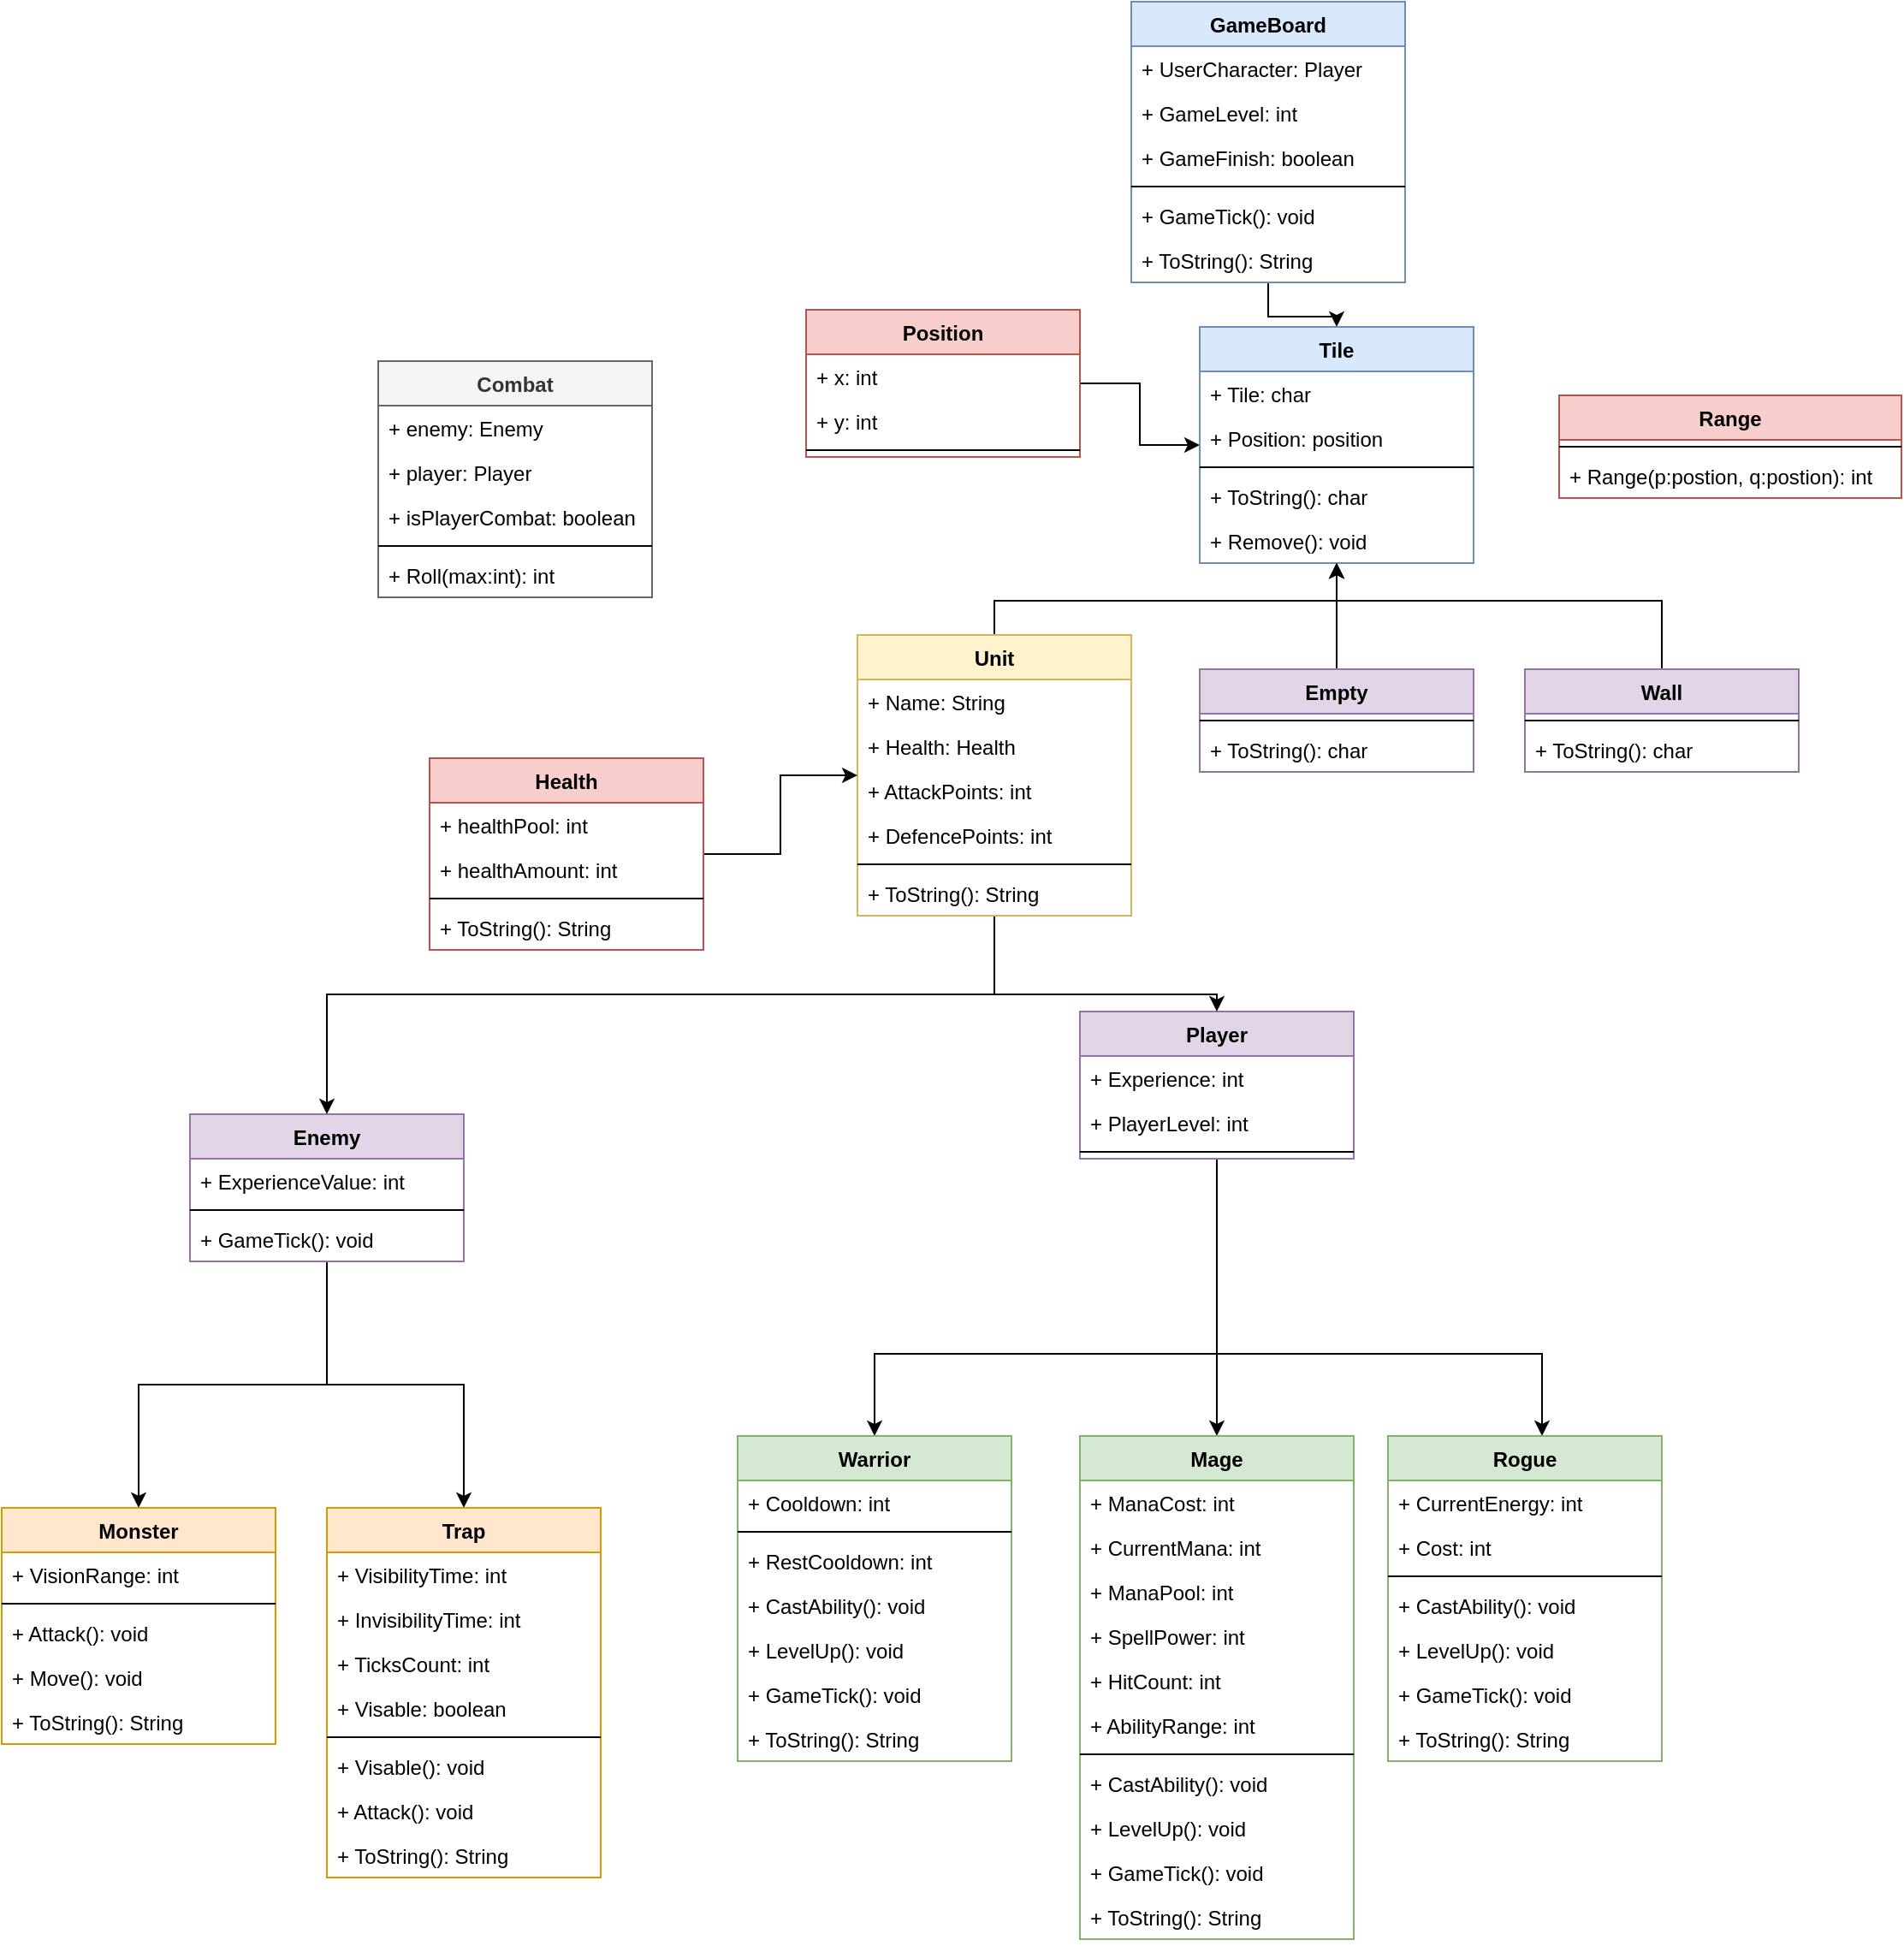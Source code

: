 <mxfile version="18.0.1" type="device"><diagram id="9nGY6fronDUf8QAVAcbH" name="Page-1"><mxGraphModel dx="2324" dy="577" grid="1" gridSize="10" guides="1" tooltips="1" connect="1" arrows="1" fold="1" page="1" pageScale="1" pageWidth="1100" pageHeight="850" math="0" shadow="0"><root><mxCell id="0"/><mxCell id="1" parent="0"/><mxCell id="QDcjO7SD2xCtBmT0RxN--4" style="edgeStyle=orthogonalEdgeStyle;rounded=0;orthogonalLoop=1;jettySize=auto;html=1;" edge="1" parent="1" source="7ROQ6lNyDZVOI2xW--Yw-1" target="7ROQ6lNyDZVOI2xW--Yw-34"><mxGeometry relative="1" as="geometry"/></mxCell><mxCell id="7ROQ6lNyDZVOI2xW--Yw-1" value="GameBoard" style="swimlane;fontStyle=1;align=center;verticalAlign=top;childLayout=stackLayout;horizontal=1;startSize=26;horizontalStack=0;resizeParent=1;resizeParentMax=0;resizeLast=0;collapsible=1;marginBottom=0;fillColor=#dae8fc;strokeColor=#6c8ebf;" parent="1" vertex="1"><mxGeometry x="440" y="10" width="160" height="164" as="geometry"/></mxCell><mxCell id="7ROQ6lNyDZVOI2xW--Yw-2" value="+ UserCharacter: Player" style="text;strokeColor=none;fillColor=none;align=left;verticalAlign=top;spacingLeft=4;spacingRight=4;overflow=hidden;rotatable=0;points=[[0,0.5],[1,0.5]];portConstraint=eastwest;" parent="7ROQ6lNyDZVOI2xW--Yw-1" vertex="1"><mxGeometry y="26" width="160" height="26" as="geometry"/></mxCell><mxCell id="7ROQ6lNyDZVOI2xW--Yw-73" value="+ GameLevel: int" style="text;strokeColor=none;fillColor=none;align=left;verticalAlign=top;spacingLeft=4;spacingRight=4;overflow=hidden;rotatable=0;points=[[0,0.5],[1,0.5]];portConstraint=eastwest;" parent="7ROQ6lNyDZVOI2xW--Yw-1" vertex="1"><mxGeometry y="52" width="160" height="26" as="geometry"/></mxCell><mxCell id="QDcjO7SD2xCtBmT0RxN--5" value="+ GameFinish: boolean" style="text;strokeColor=none;fillColor=none;align=left;verticalAlign=top;spacingLeft=4;spacingRight=4;overflow=hidden;rotatable=0;points=[[0,0.5],[1,0.5]];portConstraint=eastwest;" vertex="1" parent="7ROQ6lNyDZVOI2xW--Yw-1"><mxGeometry y="78" width="160" height="26" as="geometry"/></mxCell><mxCell id="7ROQ6lNyDZVOI2xW--Yw-3" value="" style="line;strokeWidth=1;fillColor=none;align=left;verticalAlign=middle;spacingTop=-1;spacingLeft=3;spacingRight=3;rotatable=0;labelPosition=right;points=[];portConstraint=eastwest;" parent="7ROQ6lNyDZVOI2xW--Yw-1" vertex="1"><mxGeometry y="104" width="160" height="8" as="geometry"/></mxCell><mxCell id="7ROQ6lNyDZVOI2xW--Yw-4" value="+ GameTick(): void" style="text;strokeColor=none;fillColor=none;align=left;verticalAlign=top;spacingLeft=4;spacingRight=4;overflow=hidden;rotatable=0;points=[[0,0.5],[1,0.5]];portConstraint=eastwest;" parent="7ROQ6lNyDZVOI2xW--Yw-1" vertex="1"><mxGeometry y="112" width="160" height="26" as="geometry"/></mxCell><mxCell id="QDcjO7SD2xCtBmT0RxN--6" value="+ ToString(): String" style="text;strokeColor=none;fillColor=none;align=left;verticalAlign=top;spacingLeft=4;spacingRight=4;overflow=hidden;rotatable=0;points=[[0,0.5],[1,0.5]];portConstraint=eastwest;" vertex="1" parent="7ROQ6lNyDZVOI2xW--Yw-1"><mxGeometry y="138" width="160" height="26" as="geometry"/></mxCell><mxCell id="7ROQ6lNyDZVOI2xW--Yw-101" style="edgeStyle=orthogonalEdgeStyle;rounded=0;orthogonalLoop=1;jettySize=auto;html=1;" parent="1" source="7ROQ6lNyDZVOI2xW--Yw-5" target="7ROQ6lNyDZVOI2xW--Yw-79" edge="1"><mxGeometry relative="1" as="geometry"><Array as="points"><mxPoint x="490" y="800"/><mxPoint x="290" y="800"/></Array></mxGeometry></mxCell><mxCell id="7ROQ6lNyDZVOI2xW--Yw-102" style="edgeStyle=orthogonalEdgeStyle;rounded=0;orthogonalLoop=1;jettySize=auto;html=1;" parent="1" source="7ROQ6lNyDZVOI2xW--Yw-5" target="7ROQ6lNyDZVOI2xW--Yw-87" edge="1"><mxGeometry relative="1" as="geometry"/></mxCell><mxCell id="7ROQ6lNyDZVOI2xW--Yw-103" style="edgeStyle=orthogonalEdgeStyle;rounded=0;orthogonalLoop=1;jettySize=auto;html=1;" parent="1" source="7ROQ6lNyDZVOI2xW--Yw-5" target="7ROQ6lNyDZVOI2xW--Yw-91" edge="1"><mxGeometry relative="1" as="geometry"><Array as="points"><mxPoint x="490" y="800"/><mxPoint x="680" y="800"/></Array></mxGeometry></mxCell><mxCell id="7ROQ6lNyDZVOI2xW--Yw-5" value="Player" style="swimlane;fontStyle=1;align=center;verticalAlign=top;childLayout=stackLayout;horizontal=1;startSize=26;horizontalStack=0;resizeParent=1;resizeParentMax=0;resizeLast=0;collapsible=1;marginBottom=0;fillColor=#e1d5e7;strokeColor=#9673a6;" parent="1" vertex="1"><mxGeometry x="410" y="600" width="160" height="86" as="geometry"/></mxCell><mxCell id="7ROQ6lNyDZVOI2xW--Yw-6" value="+ Experience: int" style="text;strokeColor=none;fillColor=none;align=left;verticalAlign=top;spacingLeft=4;spacingRight=4;overflow=hidden;rotatable=0;points=[[0,0.5],[1,0.5]];portConstraint=eastwest;" parent="7ROQ6lNyDZVOI2xW--Yw-5" vertex="1"><mxGeometry y="26" width="160" height="26" as="geometry"/></mxCell><mxCell id="7ROQ6lNyDZVOI2xW--Yw-72" value="+ PlayerLevel: int" style="text;strokeColor=none;fillColor=none;align=left;verticalAlign=top;spacingLeft=4;spacingRight=4;overflow=hidden;rotatable=0;points=[[0,0.5],[1,0.5]];portConstraint=eastwest;" parent="7ROQ6lNyDZVOI2xW--Yw-5" vertex="1"><mxGeometry y="52" width="160" height="26" as="geometry"/></mxCell><mxCell id="7ROQ6lNyDZVOI2xW--Yw-7" value="" style="line;strokeWidth=1;fillColor=none;align=left;verticalAlign=middle;spacingTop=-1;spacingLeft=3;spacingRight=3;rotatable=0;labelPosition=right;points=[];portConstraint=eastwest;" parent="7ROQ6lNyDZVOI2xW--Yw-5" vertex="1"><mxGeometry y="78" width="160" height="8" as="geometry"/></mxCell><mxCell id="7ROQ6lNyDZVOI2xW--Yw-117" style="edgeStyle=orthogonalEdgeStyle;rounded=0;orthogonalLoop=1;jettySize=auto;html=1;" parent="1" source="7ROQ6lNyDZVOI2xW--Yw-9" target="7ROQ6lNyDZVOI2xW--Yw-104" edge="1"><mxGeometry relative="1" as="geometry"/></mxCell><mxCell id="7ROQ6lNyDZVOI2xW--Yw-120" style="edgeStyle=orthogonalEdgeStyle;rounded=0;orthogonalLoop=1;jettySize=auto;html=1;" parent="1" source="7ROQ6lNyDZVOI2xW--Yw-9" target="7ROQ6lNyDZVOI2xW--Yw-109" edge="1"><mxGeometry relative="1" as="geometry"/></mxCell><mxCell id="7ROQ6lNyDZVOI2xW--Yw-9" value="Enemy" style="swimlane;fontStyle=1;align=center;verticalAlign=top;childLayout=stackLayout;horizontal=1;startSize=26;horizontalStack=0;resizeParent=1;resizeParentMax=0;resizeLast=0;collapsible=1;marginBottom=0;fillColor=#e1d5e7;strokeColor=#9673a6;" parent="1" vertex="1"><mxGeometry x="-110" y="660" width="160" height="86" as="geometry"/></mxCell><mxCell id="7ROQ6lNyDZVOI2xW--Yw-10" value="+ ExperienceValue: int" style="text;strokeColor=none;fillColor=none;align=left;verticalAlign=top;spacingLeft=4;spacingRight=4;overflow=hidden;rotatable=0;points=[[0,0.5],[1,0.5]];portConstraint=eastwest;" parent="7ROQ6lNyDZVOI2xW--Yw-9" vertex="1"><mxGeometry y="26" width="160" height="26" as="geometry"/></mxCell><mxCell id="7ROQ6lNyDZVOI2xW--Yw-11" value="" style="line;strokeWidth=1;fillColor=none;align=left;verticalAlign=middle;spacingTop=-1;spacingLeft=3;spacingRight=3;rotatable=0;labelPosition=right;points=[];portConstraint=eastwest;" parent="7ROQ6lNyDZVOI2xW--Yw-9" vertex="1"><mxGeometry y="52" width="160" height="8" as="geometry"/></mxCell><mxCell id="7ROQ6lNyDZVOI2xW--Yw-139" value="+ GameTick(): void" style="text;strokeColor=none;fillColor=none;align=left;verticalAlign=top;spacingLeft=4;spacingRight=4;overflow=hidden;rotatable=0;points=[[0,0.5],[1,0.5]];portConstraint=eastwest;" parent="7ROQ6lNyDZVOI2xW--Yw-9" vertex="1"><mxGeometry y="60" width="160" height="26" as="geometry"/></mxCell><mxCell id="7ROQ6lNyDZVOI2xW--Yw-69" style="edgeStyle=orthogonalEdgeStyle;rounded=0;orthogonalLoop=1;jettySize=auto;html=1;" parent="1" source="7ROQ6lNyDZVOI2xW--Yw-13" target="7ROQ6lNyDZVOI2xW--Yw-9" edge="1"><mxGeometry relative="1" as="geometry"><Array as="points"><mxPoint x="360" y="590"/><mxPoint x="-30" y="590"/></Array></mxGeometry></mxCell><mxCell id="7ROQ6lNyDZVOI2xW--Yw-70" style="edgeStyle=orthogonalEdgeStyle;rounded=0;orthogonalLoop=1;jettySize=auto;html=1;" parent="1" source="7ROQ6lNyDZVOI2xW--Yw-13" target="7ROQ6lNyDZVOI2xW--Yw-5" edge="1"><mxGeometry relative="1" as="geometry"><Array as="points"><mxPoint x="360" y="590"/><mxPoint x="490" y="590"/></Array></mxGeometry></mxCell><mxCell id="7ROQ6lNyDZVOI2xW--Yw-75" style="edgeStyle=orthogonalEdgeStyle;rounded=0;orthogonalLoop=1;jettySize=auto;html=1;" parent="1" source="7ROQ6lNyDZVOI2xW--Yw-13" target="7ROQ6lNyDZVOI2xW--Yw-34" edge="1"><mxGeometry relative="1" as="geometry"><Array as="points"><mxPoint x="360" y="360"/><mxPoint x="560" y="360"/></Array></mxGeometry></mxCell><mxCell id="7ROQ6lNyDZVOI2xW--Yw-13" value="Unit" style="swimlane;fontStyle=1;align=center;verticalAlign=top;childLayout=stackLayout;horizontal=1;startSize=26;horizontalStack=0;resizeParent=1;resizeParentMax=0;resizeLast=0;collapsible=1;marginBottom=0;fillColor=#fff2cc;strokeColor=#d6b656;" parent="1" vertex="1"><mxGeometry x="280" y="380" width="160" height="164" as="geometry"/></mxCell><mxCell id="7ROQ6lNyDZVOI2xW--Yw-14" value="+ Name: String" style="text;strokeColor=none;fillColor=none;align=left;verticalAlign=top;spacingLeft=4;spacingRight=4;overflow=hidden;rotatable=0;points=[[0,0.5],[1,0.5]];portConstraint=eastwest;" parent="7ROQ6lNyDZVOI2xW--Yw-13" vertex="1"><mxGeometry y="26" width="160" height="26" as="geometry"/></mxCell><mxCell id="7ROQ6lNyDZVOI2xW--Yw-56" value="+ Health: Health" style="text;strokeColor=none;fillColor=none;align=left;verticalAlign=top;spacingLeft=4;spacingRight=4;overflow=hidden;rotatable=0;points=[[0,0.5],[1,0.5]];portConstraint=eastwest;" parent="7ROQ6lNyDZVOI2xW--Yw-13" vertex="1"><mxGeometry y="52" width="160" height="26" as="geometry"/></mxCell><mxCell id="7ROQ6lNyDZVOI2xW--Yw-67" value="+ AttackPoints: int" style="text;strokeColor=none;fillColor=none;align=left;verticalAlign=top;spacingLeft=4;spacingRight=4;overflow=hidden;rotatable=0;points=[[0,0.5],[1,0.5]];portConstraint=eastwest;" parent="7ROQ6lNyDZVOI2xW--Yw-13" vertex="1"><mxGeometry y="78" width="160" height="26" as="geometry"/></mxCell><mxCell id="7ROQ6lNyDZVOI2xW--Yw-68" value="+ DefencePoints: int" style="text;strokeColor=none;fillColor=none;align=left;verticalAlign=top;spacingLeft=4;spacingRight=4;overflow=hidden;rotatable=0;points=[[0,0.5],[1,0.5]];portConstraint=eastwest;" parent="7ROQ6lNyDZVOI2xW--Yw-13" vertex="1"><mxGeometry y="104" width="160" height="26" as="geometry"/></mxCell><mxCell id="7ROQ6lNyDZVOI2xW--Yw-15" value="" style="line;strokeWidth=1;fillColor=none;align=left;verticalAlign=middle;spacingTop=-1;spacingLeft=3;spacingRight=3;rotatable=0;labelPosition=right;points=[];portConstraint=eastwest;" parent="7ROQ6lNyDZVOI2xW--Yw-13" vertex="1"><mxGeometry y="130" width="160" height="8" as="geometry"/></mxCell><mxCell id="7ROQ6lNyDZVOI2xW--Yw-153" value="+ ToString(): String" style="text;strokeColor=none;fillColor=none;align=left;verticalAlign=top;spacingLeft=4;spacingRight=4;overflow=hidden;rotatable=0;points=[[0,0.5],[1,0.5]];portConstraint=eastwest;" parent="7ROQ6lNyDZVOI2xW--Yw-13" vertex="1"><mxGeometry y="138" width="160" height="26" as="geometry"/></mxCell><mxCell id="7ROQ6lNyDZVOI2xW--Yw-23" value="Combat" style="swimlane;fontStyle=1;align=center;verticalAlign=top;childLayout=stackLayout;horizontal=1;startSize=26;horizontalStack=0;resizeParent=1;resizeParentMax=0;resizeLast=0;collapsible=1;marginBottom=0;fillColor=#f5f5f5;strokeColor=#666666;fontColor=#333333;" parent="1" vertex="1"><mxGeometry y="220" width="160" height="138" as="geometry"/></mxCell><mxCell id="7ROQ6lNyDZVOI2xW--Yw-24" value="+ enemy: Enemy" style="text;strokeColor=none;fillColor=none;align=left;verticalAlign=top;spacingLeft=4;spacingRight=4;overflow=hidden;rotatable=0;points=[[0,0.5],[1,0.5]];portConstraint=eastwest;" parent="7ROQ6lNyDZVOI2xW--Yw-23" vertex="1"><mxGeometry y="26" width="160" height="26" as="geometry"/></mxCell><mxCell id="QDcjO7SD2xCtBmT0RxN--1" value="+ player: Player" style="text;strokeColor=none;fillColor=none;align=left;verticalAlign=top;spacingLeft=4;spacingRight=4;overflow=hidden;rotatable=0;points=[[0,0.5],[1,0.5]];portConstraint=eastwest;" vertex="1" parent="7ROQ6lNyDZVOI2xW--Yw-23"><mxGeometry y="52" width="160" height="26" as="geometry"/></mxCell><mxCell id="QDcjO7SD2xCtBmT0RxN--3" value="+ isPlayerCombat: boolean" style="text;strokeColor=none;fillColor=none;align=left;verticalAlign=top;spacingLeft=4;spacingRight=4;overflow=hidden;rotatable=0;points=[[0,0.5],[1,0.5]];portConstraint=eastwest;" vertex="1" parent="7ROQ6lNyDZVOI2xW--Yw-23"><mxGeometry y="78" width="160" height="26" as="geometry"/></mxCell><mxCell id="7ROQ6lNyDZVOI2xW--Yw-25" value="" style="line;strokeWidth=1;fillColor=none;align=left;verticalAlign=middle;spacingTop=-1;spacingLeft=3;spacingRight=3;rotatable=0;labelPosition=right;points=[];portConstraint=eastwest;" parent="7ROQ6lNyDZVOI2xW--Yw-23" vertex="1"><mxGeometry y="104" width="160" height="8" as="geometry"/></mxCell><mxCell id="7ROQ6lNyDZVOI2xW--Yw-26" value="+ Roll(max:int): int" style="text;strokeColor=none;fillColor=none;align=left;verticalAlign=top;spacingLeft=4;spacingRight=4;overflow=hidden;rotatable=0;points=[[0,0.5],[1,0.5]];portConstraint=eastwest;" parent="7ROQ6lNyDZVOI2xW--Yw-23" vertex="1"><mxGeometry y="112" width="160" height="26" as="geometry"/></mxCell><mxCell id="7ROQ6lNyDZVOI2xW--Yw-149" style="edgeStyle=orthogonalEdgeStyle;rounded=0;orthogonalLoop=1;jettySize=auto;html=1;" parent="1" source="7ROQ6lNyDZVOI2xW--Yw-28" target="7ROQ6lNyDZVOI2xW--Yw-34" edge="1"><mxGeometry relative="1" as="geometry"/></mxCell><mxCell id="7ROQ6lNyDZVOI2xW--Yw-28" value="Position" style="swimlane;fontStyle=1;align=center;verticalAlign=top;childLayout=stackLayout;horizontal=1;startSize=26;horizontalStack=0;resizeParent=1;resizeParentMax=0;resizeLast=0;collapsible=1;marginBottom=0;fillColor=#f8cecc;strokeColor=#b85450;" parent="1" vertex="1"><mxGeometry x="250" y="190" width="160" height="86" as="geometry"/></mxCell><mxCell id="7ROQ6lNyDZVOI2xW--Yw-29" value="+ x: int" style="text;strokeColor=none;fillColor=none;align=left;verticalAlign=top;spacingLeft=4;spacingRight=4;overflow=hidden;rotatable=0;points=[[0,0.5],[1,0.5]];portConstraint=eastwest;" parent="7ROQ6lNyDZVOI2xW--Yw-28" vertex="1"><mxGeometry y="26" width="160" height="26" as="geometry"/></mxCell><mxCell id="7ROQ6lNyDZVOI2xW--Yw-49" value="+ y: int" style="text;strokeColor=none;fillColor=none;align=left;verticalAlign=top;spacingLeft=4;spacingRight=4;overflow=hidden;rotatable=0;points=[[0,0.5],[1,0.5]];portConstraint=eastwest;" parent="7ROQ6lNyDZVOI2xW--Yw-28" vertex="1"><mxGeometry y="52" width="160" height="26" as="geometry"/></mxCell><mxCell id="7ROQ6lNyDZVOI2xW--Yw-30" value="" style="line;strokeWidth=1;fillColor=none;align=left;verticalAlign=middle;spacingTop=-1;spacingLeft=3;spacingRight=3;rotatable=0;labelPosition=right;points=[];portConstraint=eastwest;" parent="7ROQ6lNyDZVOI2xW--Yw-28" vertex="1"><mxGeometry y="78" width="160" height="8" as="geometry"/></mxCell><mxCell id="7ROQ6lNyDZVOI2xW--Yw-34" value="Tile&#10;" style="swimlane;fontStyle=1;align=center;verticalAlign=top;childLayout=stackLayout;horizontal=1;startSize=26;horizontalStack=0;resizeParent=1;resizeParentMax=0;resizeLast=0;collapsible=1;marginBottom=0;fillColor=#dae8fc;strokeColor=#6c8ebf;" parent="1" vertex="1"><mxGeometry x="480" y="200" width="160" height="138" as="geometry"/></mxCell><mxCell id="7ROQ6lNyDZVOI2xW--Yw-35" value="+ Tile: char" style="text;strokeColor=none;fillColor=none;align=left;verticalAlign=top;spacingLeft=4;spacingRight=4;overflow=hidden;rotatable=0;points=[[0,0.5],[1,0.5]];portConstraint=eastwest;" parent="7ROQ6lNyDZVOI2xW--Yw-34" vertex="1"><mxGeometry y="26" width="160" height="26" as="geometry"/></mxCell><mxCell id="7ROQ6lNyDZVOI2xW--Yw-48" value="+ Position: position" style="text;strokeColor=none;fillColor=none;align=left;verticalAlign=top;spacingLeft=4;spacingRight=4;overflow=hidden;rotatable=0;points=[[0,0.5],[1,0.5]];portConstraint=eastwest;" parent="7ROQ6lNyDZVOI2xW--Yw-34" vertex="1"><mxGeometry y="52" width="160" height="26" as="geometry"/></mxCell><mxCell id="7ROQ6lNyDZVOI2xW--Yw-36" value="" style="line;strokeWidth=1;fillColor=none;align=left;verticalAlign=middle;spacingTop=-1;spacingLeft=3;spacingRight=3;rotatable=0;labelPosition=right;points=[];portConstraint=eastwest;" parent="7ROQ6lNyDZVOI2xW--Yw-34" vertex="1"><mxGeometry y="78" width="160" height="8" as="geometry"/></mxCell><mxCell id="7ROQ6lNyDZVOI2xW--Yw-150" value="+ ToString(): char" style="text;strokeColor=none;fillColor=none;align=left;verticalAlign=top;spacingLeft=4;spacingRight=4;overflow=hidden;rotatable=0;points=[[0,0.5],[1,0.5]];portConstraint=eastwest;" parent="7ROQ6lNyDZVOI2xW--Yw-34" vertex="1"><mxGeometry y="86" width="160" height="26" as="geometry"/></mxCell><mxCell id="7ROQ6lNyDZVOI2xW--Yw-37" value="+ Remove(): void" style="text;strokeColor=none;fillColor=none;align=left;verticalAlign=top;spacingLeft=4;spacingRight=4;overflow=hidden;rotatable=0;points=[[0,0.5],[1,0.5]];portConstraint=eastwest;" parent="7ROQ6lNyDZVOI2xW--Yw-34" vertex="1"><mxGeometry y="112" width="160" height="26" as="geometry"/></mxCell><mxCell id="7ROQ6lNyDZVOI2xW--Yw-77" style="edgeStyle=orthogonalEdgeStyle;rounded=0;orthogonalLoop=1;jettySize=auto;html=1;" parent="1" source="7ROQ6lNyDZVOI2xW--Yw-39" target="7ROQ6lNyDZVOI2xW--Yw-34" edge="1"><mxGeometry relative="1" as="geometry"><Array as="points"><mxPoint x="750" y="360"/><mxPoint x="560" y="360"/></Array></mxGeometry></mxCell><mxCell id="7ROQ6lNyDZVOI2xW--Yw-39" value="Wall" style="swimlane;fontStyle=1;align=center;verticalAlign=top;childLayout=stackLayout;horizontal=1;startSize=26;horizontalStack=0;resizeParent=1;resizeParentMax=0;resizeLast=0;collapsible=1;marginBottom=0;fillColor=#e1d5e7;strokeColor=#9673a6;" parent="1" vertex="1"><mxGeometry x="670" y="400" width="160" height="60" as="geometry"/></mxCell><mxCell id="7ROQ6lNyDZVOI2xW--Yw-41" value="" style="line;strokeWidth=1;fillColor=none;align=left;verticalAlign=middle;spacingTop=-1;spacingLeft=3;spacingRight=3;rotatable=0;labelPosition=right;points=[];portConstraint=eastwest;" parent="7ROQ6lNyDZVOI2xW--Yw-39" vertex="1"><mxGeometry y="26" width="160" height="8" as="geometry"/></mxCell><mxCell id="7ROQ6lNyDZVOI2xW--Yw-152" value="+ ToString(): char" style="text;strokeColor=none;fillColor=none;align=left;verticalAlign=top;spacingLeft=4;spacingRight=4;overflow=hidden;rotatable=0;points=[[0,0.5],[1,0.5]];portConstraint=eastwest;" parent="7ROQ6lNyDZVOI2xW--Yw-39" vertex="1"><mxGeometry y="34" width="160" height="26" as="geometry"/></mxCell><mxCell id="7ROQ6lNyDZVOI2xW--Yw-76" style="edgeStyle=orthogonalEdgeStyle;rounded=0;orthogonalLoop=1;jettySize=auto;html=1;" parent="1" source="7ROQ6lNyDZVOI2xW--Yw-44" target="7ROQ6lNyDZVOI2xW--Yw-34" edge="1"><mxGeometry relative="1" as="geometry"/></mxCell><mxCell id="7ROQ6lNyDZVOI2xW--Yw-44" value="Empty&#10;" style="swimlane;fontStyle=1;align=center;verticalAlign=top;childLayout=stackLayout;horizontal=1;startSize=26;horizontalStack=0;resizeParent=1;resizeParentMax=0;resizeLast=0;collapsible=1;marginBottom=0;fillColor=#e1d5e7;strokeColor=#9673a6;" parent="1" vertex="1"><mxGeometry x="480" y="400" width="160" height="60" as="geometry"/></mxCell><mxCell id="7ROQ6lNyDZVOI2xW--Yw-46" value="" style="line;strokeWidth=1;fillColor=none;align=left;verticalAlign=middle;spacingTop=-1;spacingLeft=3;spacingRight=3;rotatable=0;labelPosition=right;points=[];portConstraint=eastwest;" parent="7ROQ6lNyDZVOI2xW--Yw-44" vertex="1"><mxGeometry y="26" width="160" height="8" as="geometry"/></mxCell><mxCell id="7ROQ6lNyDZVOI2xW--Yw-151" value="+ ToString(): char" style="text;strokeColor=none;fillColor=none;align=left;verticalAlign=top;spacingLeft=4;spacingRight=4;overflow=hidden;rotatable=0;points=[[0,0.5],[1,0.5]];portConstraint=eastwest;" parent="7ROQ6lNyDZVOI2xW--Yw-44" vertex="1"><mxGeometry y="34" width="160" height="26" as="geometry"/></mxCell><mxCell id="7ROQ6lNyDZVOI2xW--Yw-50" value="Range" style="swimlane;fontStyle=1;align=center;verticalAlign=top;childLayout=stackLayout;horizontal=1;startSize=26;horizontalStack=0;resizeParent=1;resizeParentMax=0;resizeLast=0;collapsible=1;marginBottom=0;fillColor=#f8cecc;strokeColor=#b85450;" parent="1" vertex="1"><mxGeometry x="690" y="240" width="200" height="60" as="geometry"/></mxCell><mxCell id="7ROQ6lNyDZVOI2xW--Yw-52" value="" style="line;strokeWidth=1;fillColor=none;align=left;verticalAlign=middle;spacingTop=-1;spacingLeft=3;spacingRight=3;rotatable=0;labelPosition=right;points=[];portConstraint=eastwest;" parent="7ROQ6lNyDZVOI2xW--Yw-50" vertex="1"><mxGeometry y="26" width="200" height="8" as="geometry"/></mxCell><mxCell id="7ROQ6lNyDZVOI2xW--Yw-53" value="+ Range(p:postion, q:postion): int" style="text;strokeColor=none;fillColor=none;align=left;verticalAlign=top;spacingLeft=4;spacingRight=4;overflow=hidden;rotatable=0;points=[[0,0.5],[1,0.5]];portConstraint=eastwest;" parent="7ROQ6lNyDZVOI2xW--Yw-50" vertex="1"><mxGeometry y="34" width="200" height="26" as="geometry"/></mxCell><mxCell id="7ROQ6lNyDZVOI2xW--Yw-71" style="edgeStyle=orthogonalEdgeStyle;rounded=0;orthogonalLoop=1;jettySize=auto;html=1;" parent="1" source="7ROQ6lNyDZVOI2xW--Yw-57" target="7ROQ6lNyDZVOI2xW--Yw-13" edge="1"><mxGeometry relative="1" as="geometry"/></mxCell><mxCell id="7ROQ6lNyDZVOI2xW--Yw-57" value="Health" style="swimlane;fontStyle=1;align=center;verticalAlign=top;childLayout=stackLayout;horizontal=1;startSize=26;horizontalStack=0;resizeParent=1;resizeParentMax=0;resizeLast=0;collapsible=1;marginBottom=0;fillColor=#f8cecc;strokeColor=#b85450;" parent="1" vertex="1"><mxGeometry x="30" y="452" width="160" height="112" as="geometry"/></mxCell><mxCell id="7ROQ6lNyDZVOI2xW--Yw-58" value="+ healthPool: int" style="text;strokeColor=none;fillColor=none;align=left;verticalAlign=top;spacingLeft=4;spacingRight=4;overflow=hidden;rotatable=0;points=[[0,0.5],[1,0.5]];portConstraint=eastwest;" parent="7ROQ6lNyDZVOI2xW--Yw-57" vertex="1"><mxGeometry y="26" width="160" height="26" as="geometry"/></mxCell><mxCell id="7ROQ6lNyDZVOI2xW--Yw-65" value="+ healthAmount: int" style="text;strokeColor=none;fillColor=none;align=left;verticalAlign=top;spacingLeft=4;spacingRight=4;overflow=hidden;rotatable=0;points=[[0,0.5],[1,0.5]];portConstraint=eastwest;" parent="7ROQ6lNyDZVOI2xW--Yw-57" vertex="1"><mxGeometry y="52" width="160" height="26" as="geometry"/></mxCell><mxCell id="7ROQ6lNyDZVOI2xW--Yw-59" value="" style="line;strokeWidth=1;fillColor=none;align=left;verticalAlign=middle;spacingTop=-1;spacingLeft=3;spacingRight=3;rotatable=0;labelPosition=right;points=[];portConstraint=eastwest;" parent="7ROQ6lNyDZVOI2xW--Yw-57" vertex="1"><mxGeometry y="78" width="160" height="8" as="geometry"/></mxCell><mxCell id="QDcjO7SD2xCtBmT0RxN--7" value="+ ToString(): String" style="text;strokeColor=none;fillColor=none;align=left;verticalAlign=top;spacingLeft=4;spacingRight=4;overflow=hidden;rotatable=0;points=[[0,0.5],[1,0.5]];portConstraint=eastwest;" vertex="1" parent="7ROQ6lNyDZVOI2xW--Yw-57"><mxGeometry y="86" width="160" height="26" as="geometry"/></mxCell><mxCell id="7ROQ6lNyDZVOI2xW--Yw-79" value="Warrior" style="swimlane;fontStyle=1;align=center;verticalAlign=top;childLayout=stackLayout;horizontal=1;startSize=26;horizontalStack=0;resizeParent=1;resizeParentMax=0;resizeLast=0;collapsible=1;marginBottom=0;fillColor=#d5e8d4;strokeColor=#82b366;" parent="1" vertex="1"><mxGeometry x="210" y="848" width="160" height="190" as="geometry"/></mxCell><mxCell id="7ROQ6lNyDZVOI2xW--Yw-80" value="+ Cooldown: int" style="text;strokeColor=none;fillColor=none;align=left;verticalAlign=top;spacingLeft=4;spacingRight=4;overflow=hidden;rotatable=0;points=[[0,0.5],[1,0.5]];portConstraint=eastwest;" parent="7ROQ6lNyDZVOI2xW--Yw-79" vertex="1"><mxGeometry y="26" width="160" height="26" as="geometry"/></mxCell><mxCell id="7ROQ6lNyDZVOI2xW--Yw-81" value="" style="line;strokeWidth=1;fillColor=none;align=left;verticalAlign=middle;spacingTop=-1;spacingLeft=3;spacingRight=3;rotatable=0;labelPosition=right;points=[];portConstraint=eastwest;" parent="7ROQ6lNyDZVOI2xW--Yw-79" vertex="1"><mxGeometry y="52" width="160" height="8" as="geometry"/></mxCell><mxCell id="7ROQ6lNyDZVOI2xW--Yw-118" value="+ RestCooldown: int" style="text;strokeColor=none;fillColor=none;align=left;verticalAlign=top;spacingLeft=4;spacingRight=4;overflow=hidden;rotatable=0;points=[[0,0.5],[1,0.5]];portConstraint=eastwest;" parent="7ROQ6lNyDZVOI2xW--Yw-79" vertex="1"><mxGeometry y="60" width="160" height="26" as="geometry"/></mxCell><mxCell id="7ROQ6lNyDZVOI2xW--Yw-119" value="+ CastAbility(): void" style="text;strokeColor=none;fillColor=none;align=left;verticalAlign=top;spacingLeft=4;spacingRight=4;overflow=hidden;rotatable=0;points=[[0,0.5],[1,0.5]];portConstraint=eastwest;" parent="7ROQ6lNyDZVOI2xW--Yw-79" vertex="1"><mxGeometry y="86" width="160" height="26" as="geometry"/></mxCell><mxCell id="7ROQ6lNyDZVOI2xW--Yw-82" value="+ LevelUp(): void" style="text;strokeColor=none;fillColor=none;align=left;verticalAlign=top;spacingLeft=4;spacingRight=4;overflow=hidden;rotatable=0;points=[[0,0.5],[1,0.5]];portConstraint=eastwest;" parent="7ROQ6lNyDZVOI2xW--Yw-79" vertex="1"><mxGeometry y="112" width="160" height="26" as="geometry"/></mxCell><mxCell id="7ROQ6lNyDZVOI2xW--Yw-134" value="+ GameTick(): void" style="text;strokeColor=none;fillColor=none;align=left;verticalAlign=top;spacingLeft=4;spacingRight=4;overflow=hidden;rotatable=0;points=[[0,0.5],[1,0.5]];portConstraint=eastwest;" parent="7ROQ6lNyDZVOI2xW--Yw-79" vertex="1"><mxGeometry y="138" width="160" height="26" as="geometry"/></mxCell><mxCell id="7ROQ6lNyDZVOI2xW--Yw-155" value="+ ToString(): String" style="text;strokeColor=none;fillColor=none;align=left;verticalAlign=top;spacingLeft=4;spacingRight=4;overflow=hidden;rotatable=0;points=[[0,0.5],[1,0.5]];portConstraint=eastwest;" parent="7ROQ6lNyDZVOI2xW--Yw-79" vertex="1"><mxGeometry y="164" width="160" height="26" as="geometry"/></mxCell><mxCell id="7ROQ6lNyDZVOI2xW--Yw-87" value="Mage" style="swimlane;fontStyle=1;align=center;verticalAlign=top;childLayout=stackLayout;horizontal=1;startSize=26;horizontalStack=0;resizeParent=1;resizeParentMax=0;resizeLast=0;collapsible=1;marginBottom=0;fillColor=#d5e8d4;strokeColor=#82b366;" parent="1" vertex="1"><mxGeometry x="410" y="848" width="160" height="294" as="geometry"/></mxCell><mxCell id="7ROQ6lNyDZVOI2xW--Yw-122" value="+ ManaCost: int" style="text;strokeColor=none;fillColor=none;align=left;verticalAlign=top;spacingLeft=4;spacingRight=4;overflow=hidden;rotatable=0;points=[[0,0.5],[1,0.5]];portConstraint=eastwest;" parent="7ROQ6lNyDZVOI2xW--Yw-87" vertex="1"><mxGeometry y="26" width="160" height="26" as="geometry"/></mxCell><mxCell id="7ROQ6lNyDZVOI2xW--Yw-121" value="+ CurrentMana: int" style="text;strokeColor=none;fillColor=none;align=left;verticalAlign=top;spacingLeft=4;spacingRight=4;overflow=hidden;rotatable=0;points=[[0,0.5],[1,0.5]];portConstraint=eastwest;" parent="7ROQ6lNyDZVOI2xW--Yw-87" vertex="1"><mxGeometry y="52" width="160" height="26" as="geometry"/></mxCell><mxCell id="7ROQ6lNyDZVOI2xW--Yw-123" value="+ ManaPool: int" style="text;strokeColor=none;fillColor=none;align=left;verticalAlign=top;spacingLeft=4;spacingRight=4;overflow=hidden;rotatable=0;points=[[0,0.5],[1,0.5]];portConstraint=eastwest;" parent="7ROQ6lNyDZVOI2xW--Yw-87" vertex="1"><mxGeometry y="78" width="160" height="26" as="geometry"/></mxCell><mxCell id="7ROQ6lNyDZVOI2xW--Yw-124" value="+ SpellPower: int" style="text;strokeColor=none;fillColor=none;align=left;verticalAlign=top;spacingLeft=4;spacingRight=4;overflow=hidden;rotatable=0;points=[[0,0.5],[1,0.5]];portConstraint=eastwest;" parent="7ROQ6lNyDZVOI2xW--Yw-87" vertex="1"><mxGeometry y="104" width="160" height="26" as="geometry"/></mxCell><mxCell id="7ROQ6lNyDZVOI2xW--Yw-125" value="+ HitCount: int" style="text;strokeColor=none;fillColor=none;align=left;verticalAlign=top;spacingLeft=4;spacingRight=4;overflow=hidden;rotatable=0;points=[[0,0.5],[1,0.5]];portConstraint=eastwest;" parent="7ROQ6lNyDZVOI2xW--Yw-87" vertex="1"><mxGeometry y="130" width="160" height="26" as="geometry"/></mxCell><mxCell id="7ROQ6lNyDZVOI2xW--Yw-126" value="+ AbilityRange: int" style="text;strokeColor=none;fillColor=none;align=left;verticalAlign=top;spacingLeft=4;spacingRight=4;overflow=hidden;rotatable=0;points=[[0,0.5],[1,0.5]];portConstraint=eastwest;" parent="7ROQ6lNyDZVOI2xW--Yw-87" vertex="1"><mxGeometry y="156" width="160" height="26" as="geometry"/></mxCell><mxCell id="7ROQ6lNyDZVOI2xW--Yw-89" value="" style="line;strokeWidth=1;fillColor=none;align=left;verticalAlign=middle;spacingTop=-1;spacingLeft=3;spacingRight=3;rotatable=0;labelPosition=right;points=[];portConstraint=eastwest;" parent="7ROQ6lNyDZVOI2xW--Yw-87" vertex="1"><mxGeometry y="182" width="160" height="8" as="geometry"/></mxCell><mxCell id="7ROQ6lNyDZVOI2xW--Yw-88" value="+ CastAbility(): void" style="text;strokeColor=none;fillColor=none;align=left;verticalAlign=top;spacingLeft=4;spacingRight=4;overflow=hidden;rotatable=0;points=[[0,0.5],[1,0.5]];portConstraint=eastwest;" parent="7ROQ6lNyDZVOI2xW--Yw-87" vertex="1"><mxGeometry y="190" width="160" height="26" as="geometry"/></mxCell><mxCell id="7ROQ6lNyDZVOI2xW--Yw-90" value="+ LevelUp(): void" style="text;strokeColor=none;fillColor=none;align=left;verticalAlign=top;spacingLeft=4;spacingRight=4;overflow=hidden;rotatable=0;points=[[0,0.5],[1,0.5]];portConstraint=eastwest;" parent="7ROQ6lNyDZVOI2xW--Yw-87" vertex="1"><mxGeometry y="216" width="160" height="26" as="geometry"/></mxCell><mxCell id="7ROQ6lNyDZVOI2xW--Yw-135" value="+ GameTick(): void" style="text;strokeColor=none;fillColor=none;align=left;verticalAlign=top;spacingLeft=4;spacingRight=4;overflow=hidden;rotatable=0;points=[[0,0.5],[1,0.5]];portConstraint=eastwest;" parent="7ROQ6lNyDZVOI2xW--Yw-87" vertex="1"><mxGeometry y="242" width="160" height="26" as="geometry"/></mxCell><mxCell id="7ROQ6lNyDZVOI2xW--Yw-156" value="+ ToString(): String" style="text;strokeColor=none;fillColor=none;align=left;verticalAlign=top;spacingLeft=4;spacingRight=4;overflow=hidden;rotatable=0;points=[[0,0.5],[1,0.5]];portConstraint=eastwest;" parent="7ROQ6lNyDZVOI2xW--Yw-87" vertex="1"><mxGeometry y="268" width="160" height="26" as="geometry"/></mxCell><mxCell id="7ROQ6lNyDZVOI2xW--Yw-91" value="Rogue" style="swimlane;fontStyle=1;align=center;verticalAlign=top;childLayout=stackLayout;horizontal=1;startSize=26;horizontalStack=0;resizeParent=1;resizeParentMax=0;resizeLast=0;collapsible=1;marginBottom=0;fillColor=#d5e8d4;strokeColor=#82b366;" parent="1" vertex="1"><mxGeometry x="590" y="848" width="160" height="190" as="geometry"/></mxCell><mxCell id="7ROQ6lNyDZVOI2xW--Yw-92" value="+ CurrentEnergy: int" style="text;strokeColor=none;fillColor=none;align=left;verticalAlign=top;spacingLeft=4;spacingRight=4;overflow=hidden;rotatable=0;points=[[0,0.5],[1,0.5]];portConstraint=eastwest;" parent="7ROQ6lNyDZVOI2xW--Yw-91" vertex="1"><mxGeometry y="26" width="160" height="26" as="geometry"/></mxCell><mxCell id="7ROQ6lNyDZVOI2xW--Yw-128" value="+ Cost: int" style="text;strokeColor=none;fillColor=none;align=left;verticalAlign=top;spacingLeft=4;spacingRight=4;overflow=hidden;rotatable=0;points=[[0,0.5],[1,0.5]];portConstraint=eastwest;" parent="7ROQ6lNyDZVOI2xW--Yw-91" vertex="1"><mxGeometry y="52" width="160" height="26" as="geometry"/></mxCell><mxCell id="7ROQ6lNyDZVOI2xW--Yw-93" value="" style="line;strokeWidth=1;fillColor=none;align=left;verticalAlign=middle;spacingTop=-1;spacingLeft=3;spacingRight=3;rotatable=0;labelPosition=right;points=[];portConstraint=eastwest;" parent="7ROQ6lNyDZVOI2xW--Yw-91" vertex="1"><mxGeometry y="78" width="160" height="8" as="geometry"/></mxCell><mxCell id="7ROQ6lNyDZVOI2xW--Yw-94" value="+ CastAbility(): void" style="text;strokeColor=none;fillColor=none;align=left;verticalAlign=top;spacingLeft=4;spacingRight=4;overflow=hidden;rotatable=0;points=[[0,0.5],[1,0.5]];portConstraint=eastwest;" parent="7ROQ6lNyDZVOI2xW--Yw-91" vertex="1"><mxGeometry y="86" width="160" height="26" as="geometry"/></mxCell><mxCell id="7ROQ6lNyDZVOI2xW--Yw-130" value="+ LevelUp(): void" style="text;strokeColor=none;fillColor=none;align=left;verticalAlign=top;spacingLeft=4;spacingRight=4;overflow=hidden;rotatable=0;points=[[0,0.5],[1,0.5]];portConstraint=eastwest;" parent="7ROQ6lNyDZVOI2xW--Yw-91" vertex="1"><mxGeometry y="112" width="160" height="26" as="geometry"/></mxCell><mxCell id="7ROQ6lNyDZVOI2xW--Yw-136" value="+ GameTick(): void" style="text;strokeColor=none;fillColor=none;align=left;verticalAlign=top;spacingLeft=4;spacingRight=4;overflow=hidden;rotatable=0;points=[[0,0.5],[1,0.5]];portConstraint=eastwest;" parent="7ROQ6lNyDZVOI2xW--Yw-91" vertex="1"><mxGeometry y="138" width="160" height="26" as="geometry"/></mxCell><mxCell id="7ROQ6lNyDZVOI2xW--Yw-157" value="+ ToString(): String" style="text;strokeColor=none;fillColor=none;align=left;verticalAlign=top;spacingLeft=4;spacingRight=4;overflow=hidden;rotatable=0;points=[[0,0.5],[1,0.5]];portConstraint=eastwest;" parent="7ROQ6lNyDZVOI2xW--Yw-91" vertex="1"><mxGeometry y="164" width="160" height="26" as="geometry"/></mxCell><mxCell id="7ROQ6lNyDZVOI2xW--Yw-104" value="Monster&#10;" style="swimlane;fontStyle=1;align=center;verticalAlign=top;childLayout=stackLayout;horizontal=1;startSize=26;horizontalStack=0;resizeParent=1;resizeParentMax=0;resizeLast=0;collapsible=1;marginBottom=0;fillColor=#ffe6cc;strokeColor=#d79b00;" parent="1" vertex="1"><mxGeometry x="-220" y="890" width="160" height="138" as="geometry"/></mxCell><mxCell id="7ROQ6lNyDZVOI2xW--Yw-105" value="+ VisionRange: int" style="text;strokeColor=none;fillColor=none;align=left;verticalAlign=top;spacingLeft=4;spacingRight=4;overflow=hidden;rotatable=0;points=[[0,0.5],[1,0.5]];portConstraint=eastwest;" parent="7ROQ6lNyDZVOI2xW--Yw-104" vertex="1"><mxGeometry y="26" width="160" height="26" as="geometry"/></mxCell><mxCell id="7ROQ6lNyDZVOI2xW--Yw-106" value="" style="line;strokeWidth=1;fillColor=none;align=left;verticalAlign=middle;spacingTop=-1;spacingLeft=3;spacingRight=3;rotatable=0;labelPosition=right;points=[];portConstraint=eastwest;" parent="7ROQ6lNyDZVOI2xW--Yw-104" vertex="1"><mxGeometry y="52" width="160" height="8" as="geometry"/></mxCell><mxCell id="7ROQ6lNyDZVOI2xW--Yw-146" value="+ Attack(): void" style="text;strokeColor=none;fillColor=none;align=left;verticalAlign=top;spacingLeft=4;spacingRight=4;overflow=hidden;rotatable=0;points=[[0,0.5],[1,0.5]];portConstraint=eastwest;" parent="7ROQ6lNyDZVOI2xW--Yw-104" vertex="1"><mxGeometry y="60" width="160" height="26" as="geometry"/></mxCell><mxCell id="7ROQ6lNyDZVOI2xW--Yw-140" value="+ Move(): void" style="text;strokeColor=none;fillColor=none;align=left;verticalAlign=top;spacingLeft=4;spacingRight=4;overflow=hidden;rotatable=0;points=[[0,0.5],[1,0.5]];portConstraint=eastwest;" parent="7ROQ6lNyDZVOI2xW--Yw-104" vertex="1"><mxGeometry y="86" width="160" height="26" as="geometry"/></mxCell><mxCell id="7ROQ6lNyDZVOI2xW--Yw-159" value="+ ToString(): String" style="text;strokeColor=none;fillColor=none;align=left;verticalAlign=top;spacingLeft=4;spacingRight=4;overflow=hidden;rotatable=0;points=[[0,0.5],[1,0.5]];portConstraint=eastwest;" parent="7ROQ6lNyDZVOI2xW--Yw-104" vertex="1"><mxGeometry y="112" width="160" height="26" as="geometry"/></mxCell><mxCell id="7ROQ6lNyDZVOI2xW--Yw-109" value="Trap&#10;" style="swimlane;fontStyle=1;align=center;verticalAlign=top;childLayout=stackLayout;horizontal=1;startSize=26;horizontalStack=0;resizeParent=1;resizeParentMax=0;resizeLast=0;collapsible=1;marginBottom=0;fillColor=#ffe6cc;strokeColor=#d79b00;" parent="1" vertex="1"><mxGeometry x="-30" y="890" width="160" height="216" as="geometry"/></mxCell><mxCell id="7ROQ6lNyDZVOI2xW--Yw-110" value="+ VisibilityTime: int" style="text;strokeColor=none;fillColor=none;align=left;verticalAlign=top;spacingLeft=4;spacingRight=4;overflow=hidden;rotatable=0;points=[[0,0.5],[1,0.5]];portConstraint=eastwest;" parent="7ROQ6lNyDZVOI2xW--Yw-109" vertex="1"><mxGeometry y="26" width="160" height="26" as="geometry"/></mxCell><mxCell id="7ROQ6lNyDZVOI2xW--Yw-141" value="+ InvisibilityTime: int" style="text;strokeColor=none;fillColor=none;align=left;verticalAlign=top;spacingLeft=4;spacingRight=4;overflow=hidden;rotatable=0;points=[[0,0.5],[1,0.5]];portConstraint=eastwest;" parent="7ROQ6lNyDZVOI2xW--Yw-109" vertex="1"><mxGeometry y="52" width="160" height="26" as="geometry"/></mxCell><mxCell id="7ROQ6lNyDZVOI2xW--Yw-142" value="+ TicksCount: int" style="text;strokeColor=none;fillColor=none;align=left;verticalAlign=top;spacingLeft=4;spacingRight=4;overflow=hidden;rotatable=0;points=[[0,0.5],[1,0.5]];portConstraint=eastwest;" parent="7ROQ6lNyDZVOI2xW--Yw-109" vertex="1"><mxGeometry y="78" width="160" height="26" as="geometry"/></mxCell><mxCell id="7ROQ6lNyDZVOI2xW--Yw-143" value="+ Visable: boolean" style="text;strokeColor=none;fillColor=none;align=left;verticalAlign=top;spacingLeft=4;spacingRight=4;overflow=hidden;rotatable=0;points=[[0,0.5],[1,0.5]];portConstraint=eastwest;" parent="7ROQ6lNyDZVOI2xW--Yw-109" vertex="1"><mxGeometry y="104" width="160" height="26" as="geometry"/></mxCell><mxCell id="7ROQ6lNyDZVOI2xW--Yw-111" value="" style="line;strokeWidth=1;fillColor=none;align=left;verticalAlign=middle;spacingTop=-1;spacingLeft=3;spacingRight=3;rotatable=0;labelPosition=right;points=[];portConstraint=eastwest;" parent="7ROQ6lNyDZVOI2xW--Yw-109" vertex="1"><mxGeometry y="130" width="160" height="8" as="geometry"/></mxCell><mxCell id="7ROQ6lNyDZVOI2xW--Yw-144" value="+ Visable(): void" style="text;strokeColor=none;fillColor=none;align=left;verticalAlign=top;spacingLeft=4;spacingRight=4;overflow=hidden;rotatable=0;points=[[0,0.5],[1,0.5]];portConstraint=eastwest;" parent="7ROQ6lNyDZVOI2xW--Yw-109" vertex="1"><mxGeometry y="138" width="160" height="26" as="geometry"/></mxCell><mxCell id="7ROQ6lNyDZVOI2xW--Yw-145" value="+ Attack(): void" style="text;strokeColor=none;fillColor=none;align=left;verticalAlign=top;spacingLeft=4;spacingRight=4;overflow=hidden;rotatable=0;points=[[0,0.5],[1,0.5]];portConstraint=eastwest;" parent="7ROQ6lNyDZVOI2xW--Yw-109" vertex="1"><mxGeometry y="164" width="160" height="26" as="geometry"/></mxCell><mxCell id="7ROQ6lNyDZVOI2xW--Yw-158" value="+ ToString(): String" style="text;strokeColor=none;fillColor=none;align=left;verticalAlign=top;spacingLeft=4;spacingRight=4;overflow=hidden;rotatable=0;points=[[0,0.5],[1,0.5]];portConstraint=eastwest;" parent="7ROQ6lNyDZVOI2xW--Yw-109" vertex="1"><mxGeometry y="190" width="160" height="26" as="geometry"/></mxCell></root></mxGraphModel></diagram></mxfile>